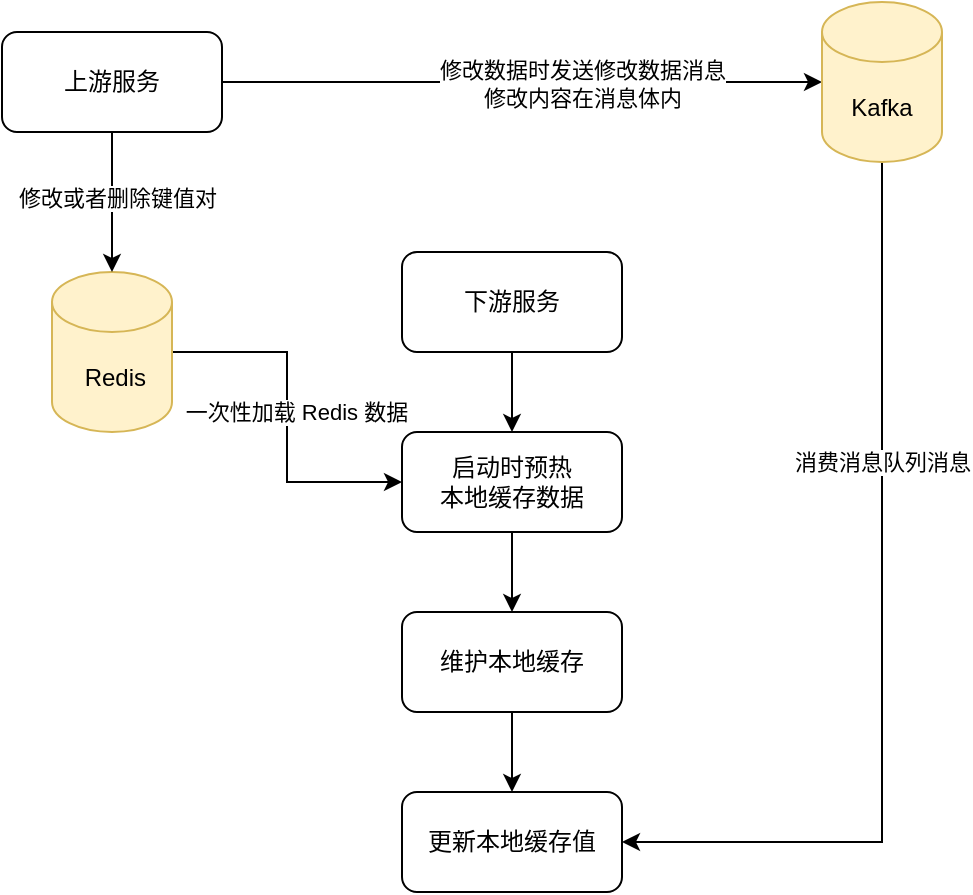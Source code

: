 <mxfile version="26.2.2">
  <diagram name="第 1 页" id="lDRHs1vWMW8rRtZhULNQ">
    <mxGraphModel dx="1420" dy="769" grid="1" gridSize="10" guides="1" tooltips="1" connect="1" arrows="1" fold="1" page="1" pageScale="1" pageWidth="827" pageHeight="1169" math="0" shadow="0">
      <root>
        <mxCell id="0" />
        <mxCell id="1" parent="0" />
        <mxCell id="-5UvgRodPuGzwoQMVwGI-15" style="edgeStyle=orthogonalEdgeStyle;rounded=0;orthogonalLoop=1;jettySize=auto;html=1;" edge="1" parent="1" source="Ms6r0AXBp3TNDa4eyP1D-1" target="-5UvgRodPuGzwoQMVwGI-1">
          <mxGeometry relative="1" as="geometry" />
        </mxCell>
        <mxCell id="-5UvgRodPuGzwoQMVwGI-16" value="修改数据时发送修改数据消息&lt;br&gt;修改内容在消息体内" style="edgeLabel;html=1;align=center;verticalAlign=middle;resizable=0;points=[];" vertex="1" connectable="0" parent="-5UvgRodPuGzwoQMVwGI-15">
          <mxGeometry x="0.2" y="-1" relative="1" as="geometry">
            <mxPoint as="offset" />
          </mxGeometry>
        </mxCell>
        <mxCell id="Ms6r0AXBp3TNDa4eyP1D-1" value="上游服务" style="rounded=1;whiteSpace=wrap;html=1;" parent="1" vertex="1">
          <mxGeometry x="140" y="60" width="110" height="50" as="geometry" />
        </mxCell>
        <mxCell id="-5UvgRodPuGzwoQMVwGI-23" style="edgeStyle=orthogonalEdgeStyle;rounded=0;orthogonalLoop=1;jettySize=auto;html=1;entryX=0;entryY=0.5;entryDx=0;entryDy=0;" edge="1" parent="1" source="Ms6r0AXBp3TNDa4eyP1D-2" target="-5UvgRodPuGzwoQMVwGI-5">
          <mxGeometry relative="1" as="geometry" />
        </mxCell>
        <mxCell id="-5UvgRodPuGzwoQMVwGI-30" value="一次性加载 Redis 数据" style="edgeLabel;html=1;align=center;verticalAlign=middle;resizable=0;points=[];" vertex="1" connectable="0" parent="-5UvgRodPuGzwoQMVwGI-23">
          <mxGeometry x="-0.039" y="4" relative="1" as="geometry">
            <mxPoint y="1" as="offset" />
          </mxGeometry>
        </mxCell>
        <mxCell id="Ms6r0AXBp3TNDa4eyP1D-2" value="&amp;nbsp;Redis" style="shape=cylinder3;whiteSpace=wrap;html=1;boundedLbl=1;backgroundOutline=1;size=15;fillColor=#fff2cc;strokeColor=#d6b656;" parent="1" vertex="1">
          <mxGeometry x="165" y="180" width="60" height="80" as="geometry" />
        </mxCell>
        <mxCell id="Ms6r0AXBp3TNDa4eyP1D-3" value="" style="endArrow=classic;html=1;rounded=0;exitX=0.5;exitY=1;exitDx=0;exitDy=0;entryX=0.5;entryY=0;entryDx=0;entryDy=0;entryPerimeter=0;" parent="1" source="Ms6r0AXBp3TNDa4eyP1D-1" target="Ms6r0AXBp3TNDa4eyP1D-2" edge="1">
          <mxGeometry width="50" height="50" relative="1" as="geometry">
            <mxPoint x="-30" y="230" as="sourcePoint" />
            <mxPoint x="20" y="180" as="targetPoint" />
          </mxGeometry>
        </mxCell>
        <mxCell id="Ms6r0AXBp3TNDa4eyP1D-4" value="&amp;nbsp;修改或者删除键值对" style="edgeLabel;html=1;align=center;verticalAlign=middle;resizable=0;points=[];" parent="Ms6r0AXBp3TNDa4eyP1D-3" vertex="1" connectable="0">
          <mxGeometry x="-0.057" y="1" relative="1" as="geometry">
            <mxPoint as="offset" />
          </mxGeometry>
        </mxCell>
        <mxCell id="-5UvgRodPuGzwoQMVwGI-4" value="" style="edgeStyle=orthogonalEdgeStyle;rounded=0;orthogonalLoop=1;jettySize=auto;html=1;entryX=0.5;entryY=0;entryDx=0;entryDy=0;" edge="1" parent="1" source="Ms6r0AXBp3TNDa4eyP1D-7" target="-5UvgRodPuGzwoQMVwGI-5">
          <mxGeometry relative="1" as="geometry">
            <mxPoint x="395" y="260" as="targetPoint" />
          </mxGeometry>
        </mxCell>
        <mxCell id="Ms6r0AXBp3TNDa4eyP1D-7" value="下游服务" style="rounded=1;whiteSpace=wrap;html=1;" parent="1" vertex="1">
          <mxGeometry x="340" y="170" width="110" height="50" as="geometry" />
        </mxCell>
        <mxCell id="-5UvgRodPuGzwoQMVwGI-26" style="edgeStyle=orthogonalEdgeStyle;rounded=0;orthogonalLoop=1;jettySize=auto;html=1;entryX=1;entryY=0.5;entryDx=0;entryDy=0;" edge="1" parent="1" source="-5UvgRodPuGzwoQMVwGI-1" target="-5UvgRodPuGzwoQMVwGI-28">
          <mxGeometry relative="1" as="geometry">
            <mxPoint x="580" y="440" as="targetPoint" />
            <Array as="points">
              <mxPoint x="580" y="465" />
            </Array>
          </mxGeometry>
        </mxCell>
        <mxCell id="-5UvgRodPuGzwoQMVwGI-29" value="消费消息队列消息" style="edgeLabel;html=1;align=center;verticalAlign=middle;resizable=0;points=[];" vertex="1" connectable="0" parent="-5UvgRodPuGzwoQMVwGI-26">
          <mxGeometry x="-0.362" relative="1" as="geometry">
            <mxPoint as="offset" />
          </mxGeometry>
        </mxCell>
        <mxCell id="-5UvgRodPuGzwoQMVwGI-1" value="Kafka" style="shape=cylinder3;whiteSpace=wrap;html=1;boundedLbl=1;backgroundOutline=1;size=15;fillColor=#fff2cc;strokeColor=#d6b656;" vertex="1" parent="1">
          <mxGeometry x="550" y="45" width="60" height="80" as="geometry" />
        </mxCell>
        <mxCell id="-5UvgRodPuGzwoQMVwGI-24" style="edgeStyle=orthogonalEdgeStyle;rounded=0;orthogonalLoop=1;jettySize=auto;html=1;entryX=0.5;entryY=0;entryDx=0;entryDy=0;" edge="1" parent="1" source="-5UvgRodPuGzwoQMVwGI-5" target="-5UvgRodPuGzwoQMVwGI-25">
          <mxGeometry relative="1" as="geometry">
            <mxPoint x="395" y="360" as="targetPoint" />
          </mxGeometry>
        </mxCell>
        <mxCell id="-5UvgRodPuGzwoQMVwGI-5" value="启动时预热&lt;br&gt;本地缓存数据" style="rounded=1;whiteSpace=wrap;html=1;" vertex="1" parent="1">
          <mxGeometry x="340" y="260" width="110" height="50" as="geometry" />
        </mxCell>
        <mxCell id="-5UvgRodPuGzwoQMVwGI-27" style="edgeStyle=orthogonalEdgeStyle;rounded=0;orthogonalLoop=1;jettySize=auto;html=1;entryX=0.5;entryY=0;entryDx=0;entryDy=0;" edge="1" parent="1" source="-5UvgRodPuGzwoQMVwGI-25" target="-5UvgRodPuGzwoQMVwGI-28">
          <mxGeometry relative="1" as="geometry">
            <mxPoint x="395" y="450" as="targetPoint" />
          </mxGeometry>
        </mxCell>
        <mxCell id="-5UvgRodPuGzwoQMVwGI-25" value="维护本地缓存" style="rounded=1;whiteSpace=wrap;html=1;" vertex="1" parent="1">
          <mxGeometry x="340" y="350" width="110" height="50" as="geometry" />
        </mxCell>
        <mxCell id="-5UvgRodPuGzwoQMVwGI-28" value="更新本地缓存值" style="rounded=1;whiteSpace=wrap;html=1;" vertex="1" parent="1">
          <mxGeometry x="340" y="440" width="110" height="50" as="geometry" />
        </mxCell>
      </root>
    </mxGraphModel>
  </diagram>
</mxfile>
